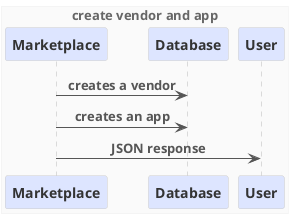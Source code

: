 @startuml
skinparam BackgroundColor #white
skinparam Shadowing false
skinparam SequenceMessageAlign center
skinparam DefaultFontName Arial
skinparam DefaultFontStyle bold
skinparam DefaultFontColor #333333
skinparam NoteBackgroundColor #fbfb77
skinparam NoteBorderColor #cbcb47
skinparam NoteBackgroundColor #ffffcd
skinparam NoteBorderColor #a9a980
skinparam NoteFontColor #676735
skinparam NoteFontStyle italic
skinparam SequenceArrowColor #555555
skinparam SequenceArrowFontColor #555555
skinparam SequenceArrowFontStyle none
skinparam SequenceBoxBackgroundColor #fafafa
skinparam SequenceBoxBorderColor #eeeeee
skinparam SequenceBoxFontColor #666666
skinparam SequenceBoxFontSize 12
skinparam SequenceBoxFontStyle italic
skinparam ParticipantBackgroundColor #dde5ff
skinparam ParticipantBorderColor #cccccc
skinparam ParticipantFontColor #333333
skinparam ParticipantFontStyle bold
skinparam DatabaseBackgroundColor #df4646
skinparam DatabaseFontColor #red
skinparam DatabaseFontStyle bold
skinparam EntityBackgroundColor #999999
skinparam SequenceLifeLineBorderColor #bbbbbb
box "create vendor and app"
  participant "Marketplace" as Marketplace
  participant "Database" as Database
  participant "User" as User
end box
Marketplace -> Database : <b>creates a vendor</b>
Marketplace -> Database : <b>creates an app</b>
Marketplace -> User : <b>JSON response</b>
@enduml
